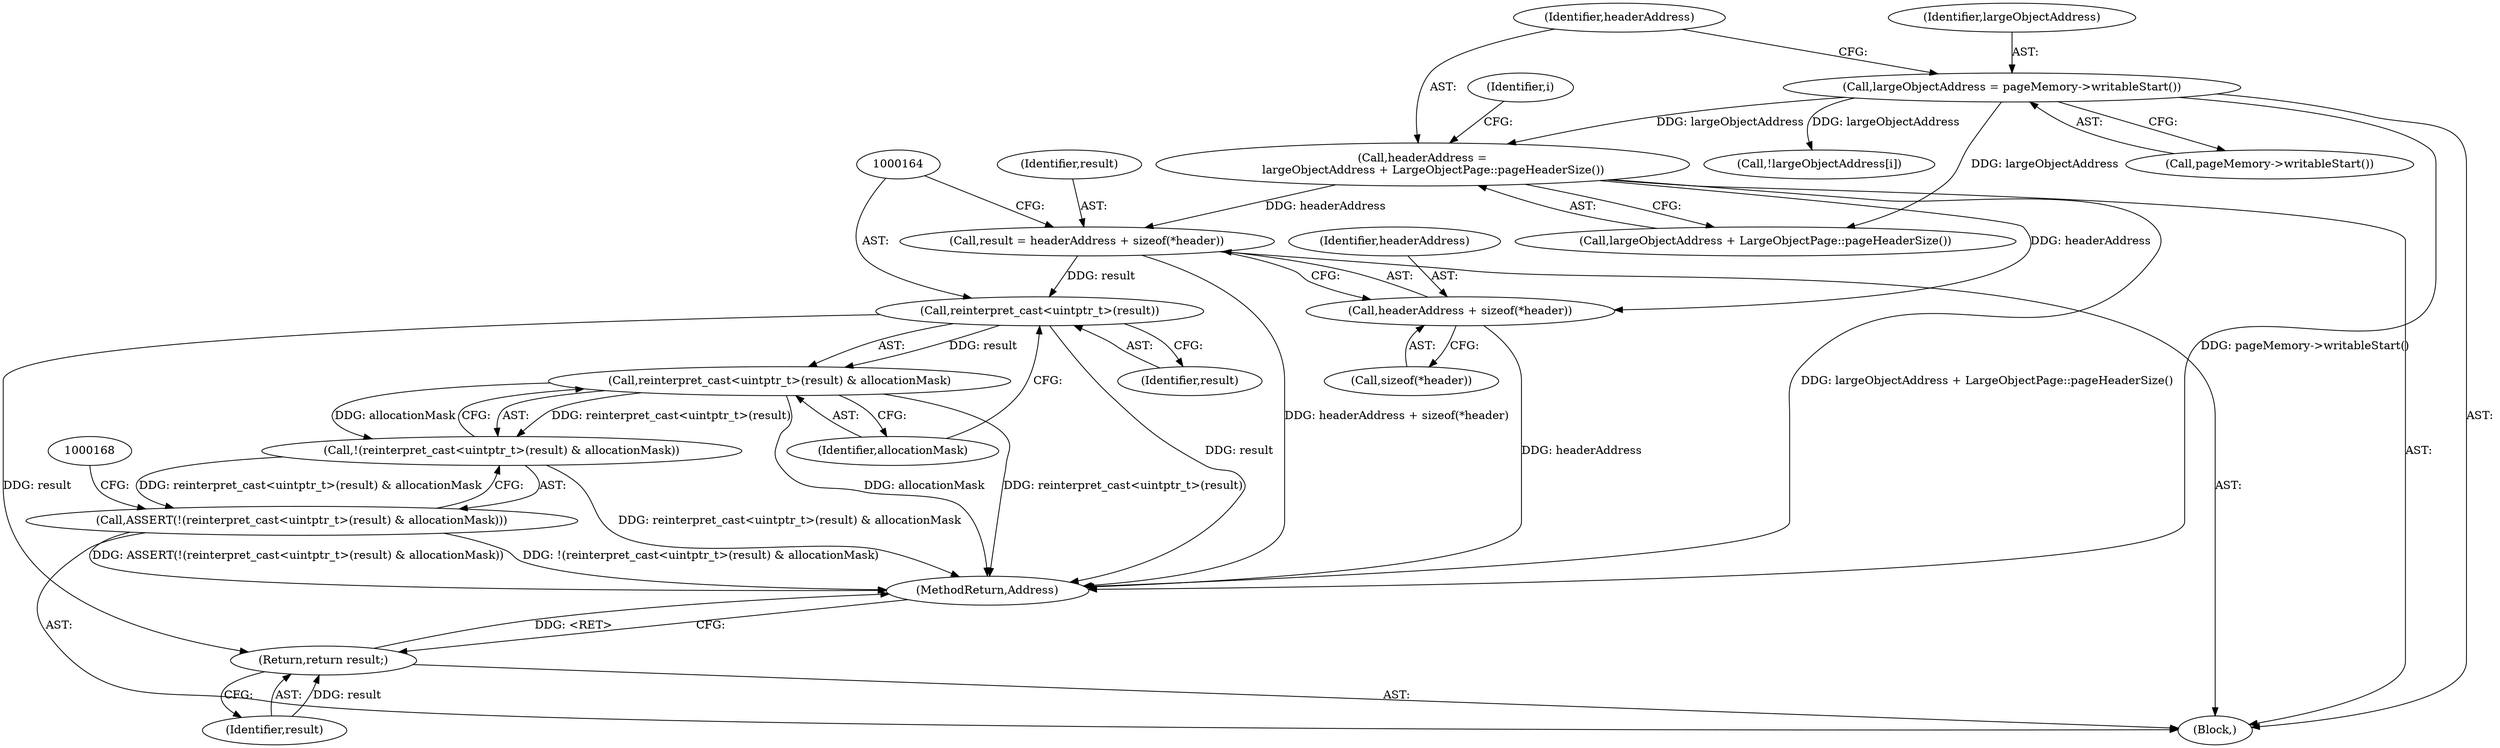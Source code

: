 digraph "0_Chrome_0749ec24fae74ec32d0567eef0e5ec43c84dbcb9_4@integer" {
"1000125" [label="(Call,headerAddress =\n      largeObjectAddress + LargeObjectPage::pageHeaderSize())"];
"1000121" [label="(Call,largeObjectAddress = pageMemory->writableStart())"];
"1000153" [label="(Call,result = headerAddress + sizeof(*header))"];
"1000163" [label="(Call,reinterpret_cast<uintptr_t>(result))"];
"1000162" [label="(Call,reinterpret_cast<uintptr_t>(result) & allocationMask)"];
"1000161" [label="(Call,!(reinterpret_cast<uintptr_t>(result) & allocationMask))"];
"1000160" [label="(Call,ASSERT(!(reinterpret_cast<uintptr_t>(result) & allocationMask)))"];
"1000191" [label="(Return,return result;)"];
"1000155" [label="(Call,headerAddress + sizeof(*header))"];
"1000165" [label="(Identifier,result)"];
"1000191" [label="(Return,return result;)"];
"1000122" [label="(Identifier,largeObjectAddress)"];
"1000126" [label="(Identifier,headerAddress)"];
"1000166" [label="(Identifier,allocationMask)"];
"1000192" [label="(Identifier,result)"];
"1000125" [label="(Call,headerAddress =\n      largeObjectAddress + LargeObjectPage::pageHeaderSize())"];
"1000160" [label="(Call,ASSERT(!(reinterpret_cast<uintptr_t>(result) & allocationMask)))"];
"1000133" [label="(Identifier,i)"];
"1000154" [label="(Identifier,result)"];
"1000103" [label="(Block,)"];
"1000193" [label="(MethodReturn,Address)"];
"1000162" [label="(Call,reinterpret_cast<uintptr_t>(result) & allocationMask)"];
"1000153" [label="(Call,result = headerAddress + sizeof(*header))"];
"1000121" [label="(Call,largeObjectAddress = pageMemory->writableStart())"];
"1000155" [label="(Call,headerAddress + sizeof(*header))"];
"1000123" [label="(Call,pageMemory->writableStart())"];
"1000161" [label="(Call,!(reinterpret_cast<uintptr_t>(result) & allocationMask))"];
"1000157" [label="(Call,sizeof(*header))"];
"1000156" [label="(Identifier,headerAddress)"];
"1000127" [label="(Call,largeObjectAddress + LargeObjectPage::pageHeaderSize())"];
"1000141" [label="(Call,!largeObjectAddress[i])"];
"1000163" [label="(Call,reinterpret_cast<uintptr_t>(result))"];
"1000125" -> "1000103"  [label="AST: "];
"1000125" -> "1000127"  [label="CFG: "];
"1000126" -> "1000125"  [label="AST: "];
"1000127" -> "1000125"  [label="AST: "];
"1000133" -> "1000125"  [label="CFG: "];
"1000125" -> "1000193"  [label="DDG: largeObjectAddress + LargeObjectPage::pageHeaderSize()"];
"1000121" -> "1000125"  [label="DDG: largeObjectAddress"];
"1000125" -> "1000153"  [label="DDG: headerAddress"];
"1000125" -> "1000155"  [label="DDG: headerAddress"];
"1000121" -> "1000103"  [label="AST: "];
"1000121" -> "1000123"  [label="CFG: "];
"1000122" -> "1000121"  [label="AST: "];
"1000123" -> "1000121"  [label="AST: "];
"1000126" -> "1000121"  [label="CFG: "];
"1000121" -> "1000193"  [label="DDG: pageMemory->writableStart()"];
"1000121" -> "1000127"  [label="DDG: largeObjectAddress"];
"1000121" -> "1000141"  [label="DDG: largeObjectAddress"];
"1000153" -> "1000103"  [label="AST: "];
"1000153" -> "1000155"  [label="CFG: "];
"1000154" -> "1000153"  [label="AST: "];
"1000155" -> "1000153"  [label="AST: "];
"1000164" -> "1000153"  [label="CFG: "];
"1000153" -> "1000193"  [label="DDG: headerAddress + sizeof(*header)"];
"1000153" -> "1000163"  [label="DDG: result"];
"1000163" -> "1000162"  [label="AST: "];
"1000163" -> "1000165"  [label="CFG: "];
"1000164" -> "1000163"  [label="AST: "];
"1000165" -> "1000163"  [label="AST: "];
"1000166" -> "1000163"  [label="CFG: "];
"1000163" -> "1000193"  [label="DDG: result"];
"1000163" -> "1000162"  [label="DDG: result"];
"1000163" -> "1000191"  [label="DDG: result"];
"1000162" -> "1000161"  [label="AST: "];
"1000162" -> "1000166"  [label="CFG: "];
"1000166" -> "1000162"  [label="AST: "];
"1000161" -> "1000162"  [label="CFG: "];
"1000162" -> "1000193"  [label="DDG: allocationMask"];
"1000162" -> "1000193"  [label="DDG: reinterpret_cast<uintptr_t>(result)"];
"1000162" -> "1000161"  [label="DDG: reinterpret_cast<uintptr_t>(result)"];
"1000162" -> "1000161"  [label="DDG: allocationMask"];
"1000161" -> "1000160"  [label="AST: "];
"1000160" -> "1000161"  [label="CFG: "];
"1000161" -> "1000193"  [label="DDG: reinterpret_cast<uintptr_t>(result) & allocationMask"];
"1000161" -> "1000160"  [label="DDG: reinterpret_cast<uintptr_t>(result) & allocationMask"];
"1000160" -> "1000103"  [label="AST: "];
"1000168" -> "1000160"  [label="CFG: "];
"1000160" -> "1000193"  [label="DDG: ASSERT(!(reinterpret_cast<uintptr_t>(result) & allocationMask))"];
"1000160" -> "1000193"  [label="DDG: !(reinterpret_cast<uintptr_t>(result) & allocationMask)"];
"1000191" -> "1000103"  [label="AST: "];
"1000191" -> "1000192"  [label="CFG: "];
"1000192" -> "1000191"  [label="AST: "];
"1000193" -> "1000191"  [label="CFG: "];
"1000191" -> "1000193"  [label="DDG: <RET>"];
"1000192" -> "1000191"  [label="DDG: result"];
"1000155" -> "1000157"  [label="CFG: "];
"1000156" -> "1000155"  [label="AST: "];
"1000157" -> "1000155"  [label="AST: "];
"1000155" -> "1000193"  [label="DDG: headerAddress"];
}
